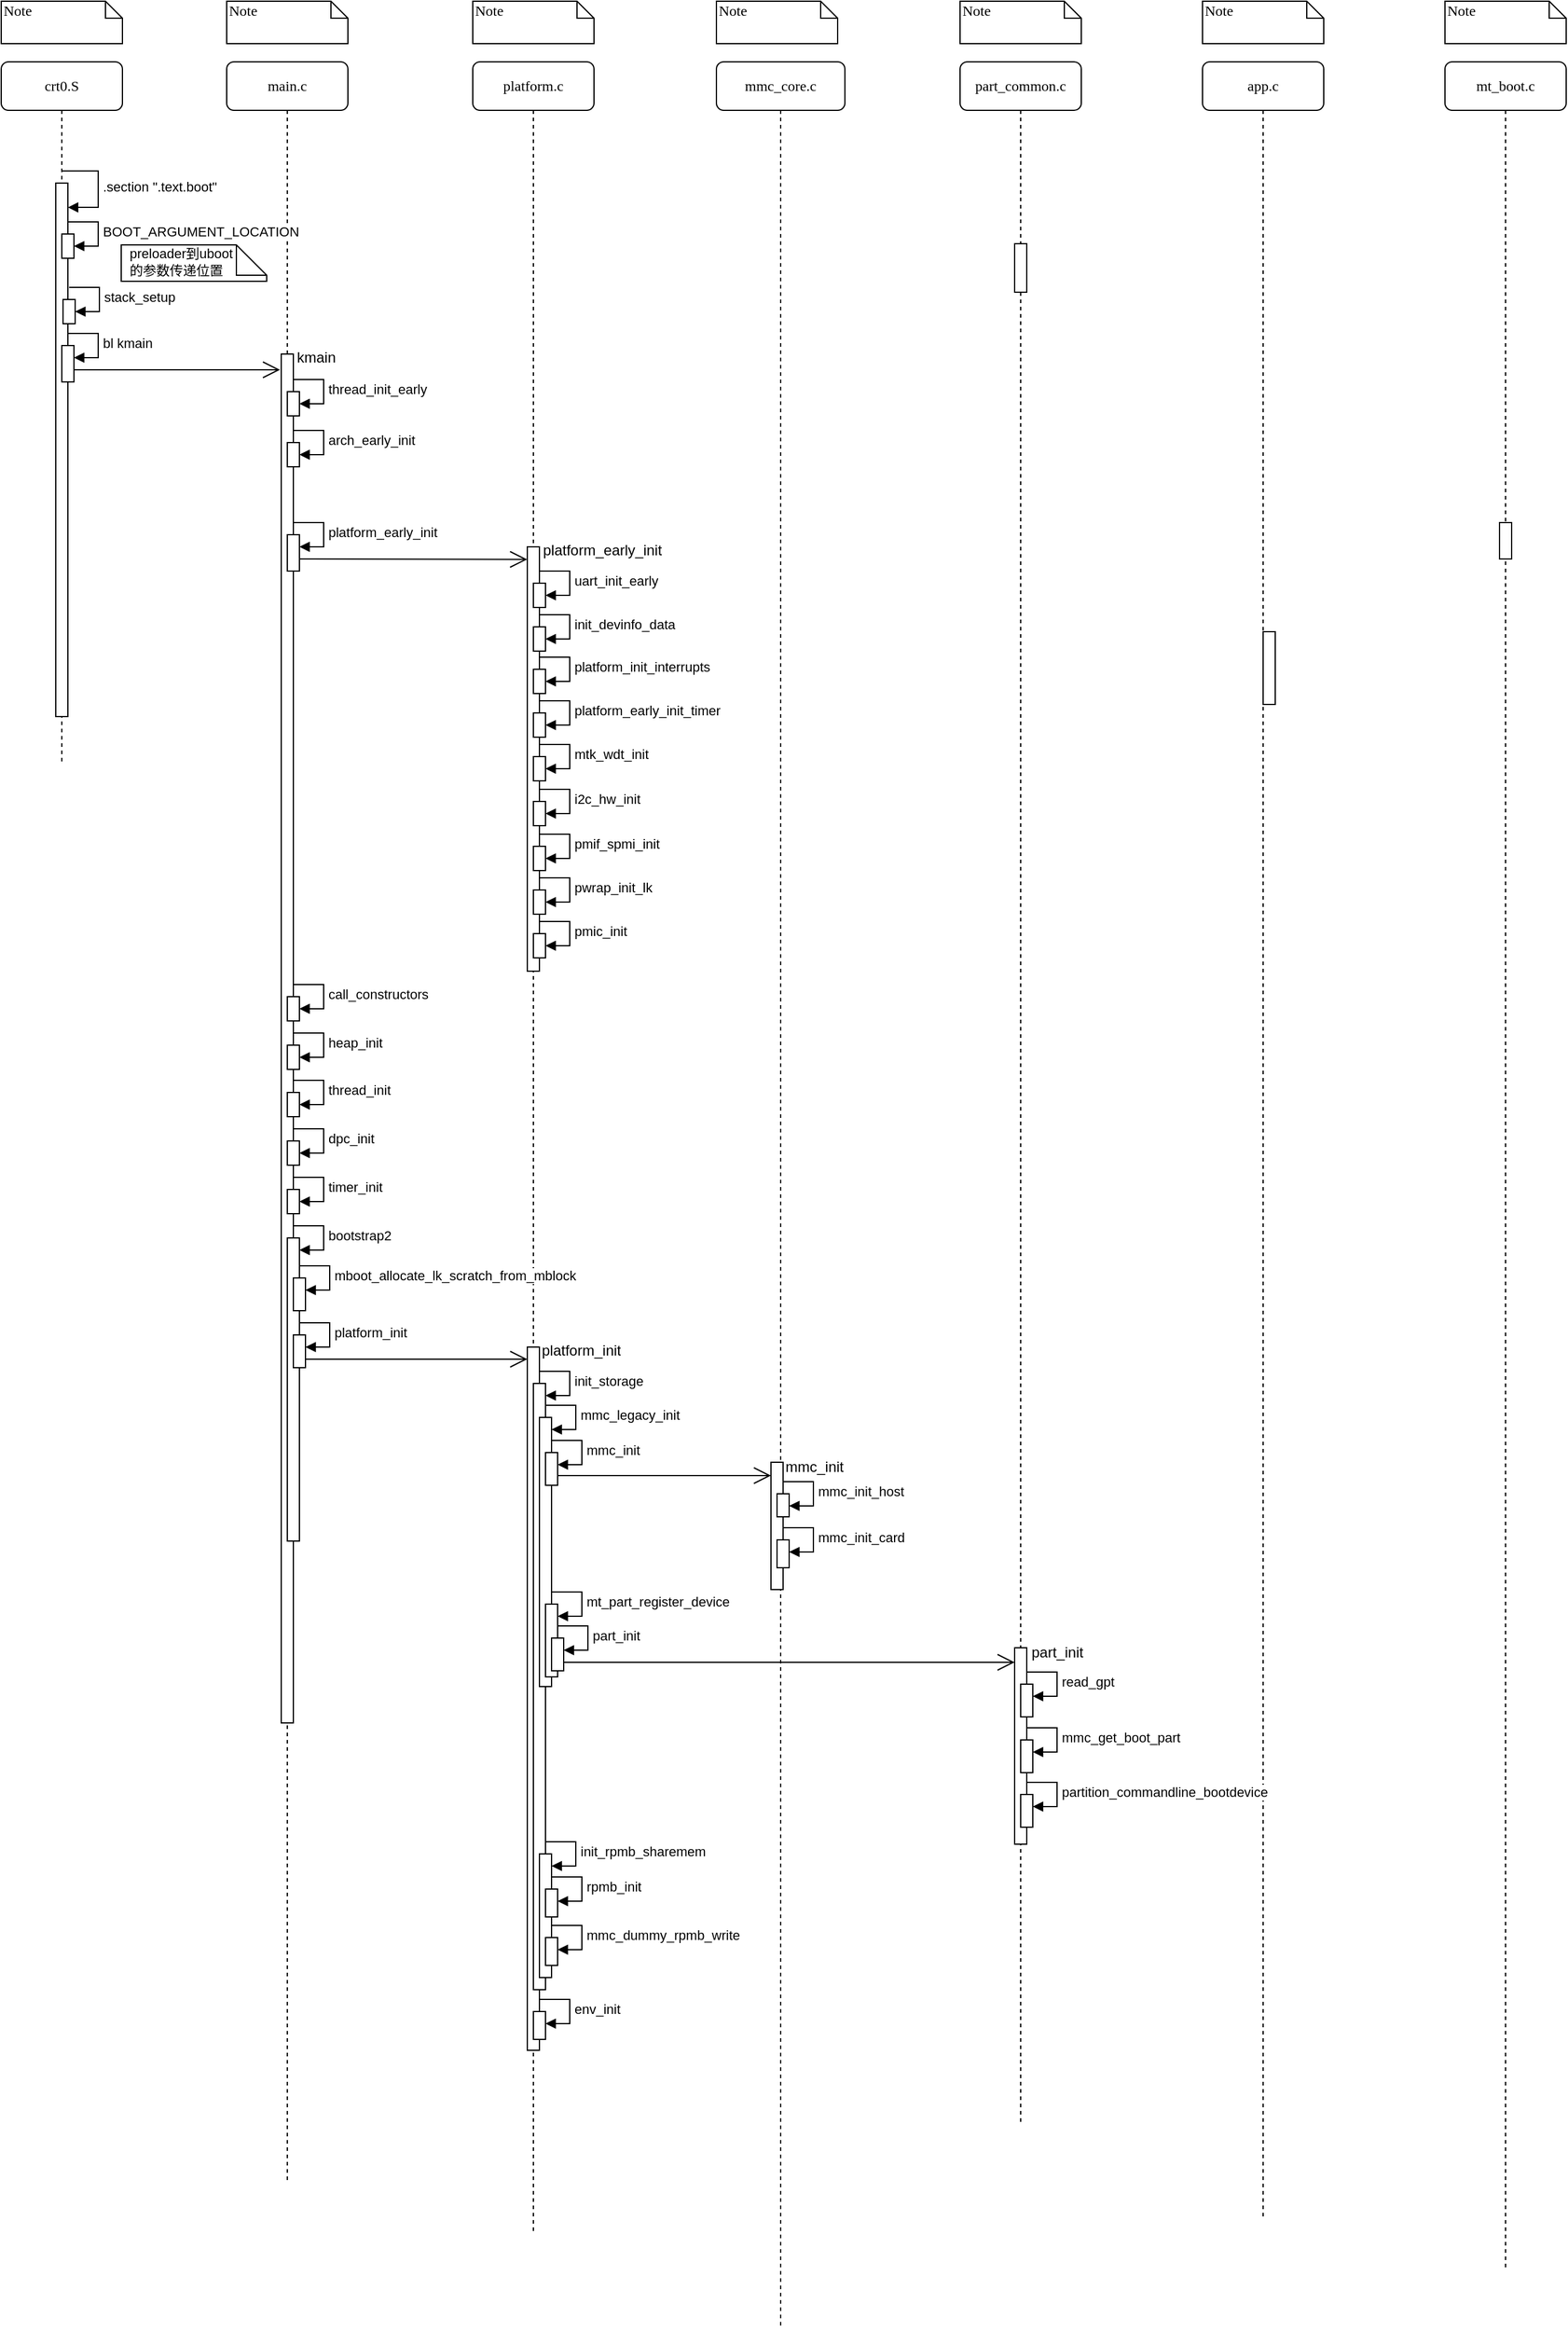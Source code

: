<mxfile version="24.4.10" type="github">
  <diagram name="Page-1" id="13e1069c-82ec-6db2-03f1-153e76fe0fe0">
    <mxGraphModel dx="1852" dy="1887" grid="1" gridSize="10" guides="1" tooltips="1" connect="1" arrows="1" fold="1" page="1" pageScale="1" pageWidth="1100" pageHeight="850" background="none" math="0" shadow="0">
      <root>
        <mxCell id="0" />
        <mxCell id="1" parent="0" />
        <mxCell id="7baba1c4bc27f4b0-2" value="main.c" style="shape=umlLifeline;perimeter=lifelinePerimeter;whiteSpace=wrap;html=1;container=1;collapsible=0;recursiveResize=0;outlineConnect=0;rounded=1;shadow=0;comic=0;labelBackgroundColor=none;strokeWidth=1;fontFamily=Verdana;fontSize=12;align=center;" parent="1" vertex="1">
          <mxGeometry x="286" y="80" width="100" height="1750" as="geometry" />
        </mxCell>
        <mxCell id="7baba1c4bc27f4b0-10" value="" style="html=1;points=[];perimeter=orthogonalPerimeter;rounded=0;shadow=0;comic=0;labelBackgroundColor=none;strokeWidth=1;fontFamily=Verdana;fontSize=12;align=center;" parent="7baba1c4bc27f4b0-2" vertex="1">
          <mxGeometry x="45" y="241" width="10" height="1129" as="geometry" />
        </mxCell>
        <mxCell id="Ur03JxWOk0cuw9x7WnXD-42" value="" style="endArrow=open;endFill=1;endSize=12;html=1;rounded=0;entryX=-0.012;entryY=0.057;entryDx=0;entryDy=0;entryPerimeter=0;" edge="1" parent="7baba1c4bc27f4b0-2">
          <mxGeometry width="160" relative="1" as="geometry">
            <mxPoint x="60" y="410" as="sourcePoint" />
            <mxPoint x="247.88" y="410.4" as="targetPoint" />
          </mxGeometry>
        </mxCell>
        <mxCell id="Ur03JxWOk0cuw9x7WnXD-79" value="" style="endArrow=open;endFill=1;endSize=12;html=1;rounded=0;" edge="1" parent="7baba1c4bc27f4b0-2" target="Ur03JxWOk0cuw9x7WnXD-78">
          <mxGeometry width="160" relative="1" as="geometry">
            <mxPoint x="65" y="1070" as="sourcePoint" />
            <mxPoint x="225" y="1070" as="targetPoint" />
          </mxGeometry>
        </mxCell>
        <mxCell id="7baba1c4bc27f4b0-3" value="platform.c" style="shape=umlLifeline;perimeter=lifelinePerimeter;whiteSpace=wrap;html=1;container=1;collapsible=0;recursiveResize=0;outlineConnect=0;rounded=1;shadow=0;comic=0;labelBackgroundColor=none;strokeWidth=1;fontFamily=Verdana;fontSize=12;align=center;" parent="1" vertex="1">
          <mxGeometry x="489" y="80" width="100" height="1790" as="geometry" />
        </mxCell>
        <mxCell id="7baba1c4bc27f4b0-13" value="" style="html=1;points=[];perimeter=orthogonalPerimeter;rounded=0;shadow=0;comic=0;labelBackgroundColor=none;strokeWidth=1;fontFamily=Verdana;fontSize=12;align=center;" parent="7baba1c4bc27f4b0-3" vertex="1">
          <mxGeometry x="45" y="400" width="10" height="350" as="geometry" />
        </mxCell>
        <mxCell id="Ur03JxWOk0cuw9x7WnXD-107" value="" style="endArrow=open;endFill=1;endSize=12;html=1;rounded=0;" edge="1" parent="7baba1c4bc27f4b0-3" target="Ur03JxWOk0cuw9x7WnXD-89">
          <mxGeometry width="160" relative="1" as="geometry">
            <mxPoint x="75" y="1320" as="sourcePoint" />
            <mxPoint x="235" y="1320" as="targetPoint" />
          </mxGeometry>
        </mxCell>
        <mxCell id="7baba1c4bc27f4b0-4" value="mmc_core.c" style="shape=umlLifeline;perimeter=lifelinePerimeter;whiteSpace=wrap;html=1;container=1;collapsible=0;recursiveResize=0;outlineConnect=0;rounded=1;shadow=0;comic=0;labelBackgroundColor=none;strokeWidth=1;fontFamily=Verdana;fontSize=12;align=center;" parent="1" vertex="1">
          <mxGeometry x="690" y="80" width="106" height="1870" as="geometry" />
        </mxCell>
        <mxCell id="Ur03JxWOk0cuw9x7WnXD-84" value="" style="html=1;points=[[0,0,0,0,5],[0,1,0,0,-5],[1,0,0,0,5],[1,1,0,0,-5]];perimeter=orthogonalPerimeter;outlineConnect=0;targetShapes=umlLifeline;portConstraint=eastwest;newEdgeStyle={&quot;curved&quot;:0,&quot;rounded&quot;:0};" vertex="1" parent="7baba1c4bc27f4b0-4">
          <mxGeometry x="45" y="1155" width="10" height="105" as="geometry" />
        </mxCell>
        <mxCell id="7baba1c4bc27f4b0-5" value="part_common.c" style="shape=umlLifeline;perimeter=lifelinePerimeter;whiteSpace=wrap;html=1;container=1;collapsible=0;recursiveResize=0;outlineConnect=0;rounded=1;shadow=0;comic=0;labelBackgroundColor=none;strokeWidth=1;fontFamily=Verdana;fontSize=12;align=center;" parent="1" vertex="1">
          <mxGeometry x="891" y="80" width="100" height="1700" as="geometry" />
        </mxCell>
        <mxCell id="Ur03JxWOk0cuw9x7WnXD-89" value="" style="html=1;points=[[0,0,0,0,5],[0,1,0,0,-5],[1,0,0,0,5],[1,1,0,0,-5]];perimeter=orthogonalPerimeter;outlineConnect=0;targetShapes=umlLifeline;portConstraint=eastwest;newEdgeStyle={&quot;curved&quot;:0,&quot;rounded&quot;:0};" vertex="1" parent="7baba1c4bc27f4b0-5">
          <mxGeometry x="45" y="1308" width="10" height="162" as="geometry" />
        </mxCell>
        <mxCell id="7baba1c4bc27f4b0-6" value="app.c" style="shape=umlLifeline;perimeter=lifelinePerimeter;whiteSpace=wrap;html=1;container=1;collapsible=0;recursiveResize=0;outlineConnect=0;rounded=1;shadow=0;comic=0;labelBackgroundColor=none;strokeWidth=1;fontFamily=Verdana;fontSize=12;align=center;" parent="1" vertex="1">
          <mxGeometry x="1091" y="80" width="100" height="1780" as="geometry" />
        </mxCell>
        <mxCell id="7baba1c4bc27f4b0-7" value="mt_boot.c" style="shape=umlLifeline;perimeter=lifelinePerimeter;whiteSpace=wrap;html=1;container=1;collapsible=0;recursiveResize=0;outlineConnect=0;rounded=1;shadow=0;comic=0;labelBackgroundColor=none;strokeWidth=1;fontFamily=Verdana;fontSize=12;align=center;" parent="1" vertex="1">
          <mxGeometry x="1291" y="80" width="100" height="1820" as="geometry" />
        </mxCell>
        <mxCell id="7baba1c4bc27f4b0-8" value="crt0.S" style="shape=umlLifeline;perimeter=lifelinePerimeter;whiteSpace=wrap;html=1;container=1;collapsible=0;recursiveResize=0;outlineConnect=0;rounded=1;shadow=0;comic=0;labelBackgroundColor=none;strokeWidth=1;fontFamily=Verdana;fontSize=12;align=center;" parent="1" vertex="1">
          <mxGeometry x="100" y="80" width="100" height="580" as="geometry" />
        </mxCell>
        <mxCell id="7baba1c4bc27f4b0-9" value="" style="html=1;points=[];perimeter=orthogonalPerimeter;rounded=0;shadow=0;comic=0;labelBackgroundColor=none;strokeWidth=1;fontFamily=Verdana;fontSize=12;align=center;" parent="7baba1c4bc27f4b0-8" vertex="1">
          <mxGeometry x="45" y="100" width="10" height="440" as="geometry" />
        </mxCell>
        <mxCell id="Ur03JxWOk0cuw9x7WnXD-1" value="" style="html=1;points=[[0,0,0,0,5],[0,1,0,0,-5],[1,0,0,0,5],[1,1,0,0,-5]];perimeter=orthogonalPerimeter;outlineConnect=0;targetShapes=umlLifeline;portConstraint=eastwest;newEdgeStyle={&quot;curved&quot;:0,&quot;rounded&quot;:0};" vertex="1" parent="7baba1c4bc27f4b0-8">
          <mxGeometry x="50" y="142" width="10" height="20" as="geometry" />
        </mxCell>
        <mxCell id="Ur03JxWOk0cuw9x7WnXD-2" value="BOOT_ARGUMENT_LOCATION" style="html=1;align=left;spacingLeft=2;endArrow=block;rounded=0;edgeStyle=orthogonalEdgeStyle;curved=0;rounded=0;" edge="1" target="Ur03JxWOk0cuw9x7WnXD-1" parent="7baba1c4bc27f4b0-8">
          <mxGeometry relative="1" as="geometry">
            <mxPoint x="55" y="132" as="sourcePoint" />
            <Array as="points">
              <mxPoint x="80" y="132" />
              <mxPoint x="80" y="152" />
            </Array>
          </mxGeometry>
        </mxCell>
        <mxCell id="Ur03JxWOk0cuw9x7WnXD-4" value=".section &quot;.text.boot&quot;" style="html=1;align=left;spacingLeft=2;endArrow=block;rounded=0;edgeStyle=orthogonalEdgeStyle;curved=0;rounded=0;" edge="1" parent="7baba1c4bc27f4b0-8">
          <mxGeometry relative="1" as="geometry">
            <mxPoint x="50" y="90" as="sourcePoint" />
            <Array as="points">
              <mxPoint x="80" y="90" />
              <mxPoint x="80" y="120" />
            </Array>
            <mxPoint x="55" y="120.029" as="targetPoint" />
          </mxGeometry>
        </mxCell>
        <mxCell id="Ur03JxWOk0cuw9x7WnXD-10" value="" style="endArrow=open;endFill=1;endSize=12;html=1;rounded=0;" edge="1" parent="7baba1c4bc27f4b0-8">
          <mxGeometry width="160" relative="1" as="geometry">
            <mxPoint x="60" y="254" as="sourcePoint" />
            <mxPoint x="230" y="254" as="targetPoint" />
          </mxGeometry>
        </mxCell>
        <mxCell id="7baba1c4bc27f4b0-19" value="" style="html=1;points=[];perimeter=orthogonalPerimeter;rounded=0;shadow=0;comic=0;labelBackgroundColor=none;strokeWidth=1;fontFamily=Verdana;fontSize=12;align=center;" parent="1" vertex="1">
          <mxGeometry x="936" y="230" width="10" height="40" as="geometry" />
        </mxCell>
        <mxCell id="7baba1c4bc27f4b0-25" value="" style="html=1;points=[];perimeter=orthogonalPerimeter;rounded=0;shadow=0;comic=0;labelBackgroundColor=none;strokeColor=#000000;strokeWidth=1;fillColor=#FFFFFF;fontFamily=Verdana;fontSize=12;fontColor=#000000;align=center;" parent="1" vertex="1">
          <mxGeometry x="1336" y="460" width="10" height="30" as="geometry" />
        </mxCell>
        <mxCell id="7baba1c4bc27f4b0-28" value="" style="html=1;points=[];perimeter=orthogonalPerimeter;rounded=0;shadow=0;comic=0;labelBackgroundColor=none;strokeWidth=1;fontFamily=Verdana;fontSize=12;align=center;" parent="1" vertex="1">
          <mxGeometry x="1141" y="550" width="10" height="60" as="geometry" />
        </mxCell>
        <mxCell id="7baba1c4bc27f4b0-40" value="Note" style="shape=note;whiteSpace=wrap;html=1;size=14;verticalAlign=top;align=left;spacingTop=-6;rounded=0;shadow=0;comic=0;labelBackgroundColor=none;strokeWidth=1;fontFamily=Verdana;fontSize=12" parent="1" vertex="1">
          <mxGeometry x="100" y="30" width="100" height="35" as="geometry" />
        </mxCell>
        <mxCell id="7baba1c4bc27f4b0-41" value="Note" style="shape=note;whiteSpace=wrap;html=1;size=14;verticalAlign=top;align=left;spacingTop=-6;rounded=0;shadow=0;comic=0;labelBackgroundColor=none;strokeWidth=1;fontFamily=Verdana;fontSize=12" parent="1" vertex="1">
          <mxGeometry x="286" y="30" width="100" height="35" as="geometry" />
        </mxCell>
        <mxCell id="7baba1c4bc27f4b0-42" value="Note" style="shape=note;whiteSpace=wrap;html=1;size=14;verticalAlign=top;align=left;spacingTop=-6;rounded=0;shadow=0;comic=0;labelBackgroundColor=none;strokeWidth=1;fontFamily=Verdana;fontSize=12" parent="1" vertex="1">
          <mxGeometry x="489" y="30" width="100" height="35" as="geometry" />
        </mxCell>
        <mxCell id="7baba1c4bc27f4b0-43" value="Note" style="shape=note;whiteSpace=wrap;html=1;size=14;verticalAlign=top;align=left;spacingTop=-6;rounded=0;shadow=0;comic=0;labelBackgroundColor=none;strokeWidth=1;fontFamily=Verdana;fontSize=12" parent="1" vertex="1">
          <mxGeometry x="690" y="30" width="100" height="35" as="geometry" />
        </mxCell>
        <mxCell id="7baba1c4bc27f4b0-44" value="Note" style="shape=note;whiteSpace=wrap;html=1;size=14;verticalAlign=top;align=left;spacingTop=-6;rounded=0;shadow=0;comic=0;labelBackgroundColor=none;strokeWidth=1;fontFamily=Verdana;fontSize=12" parent="1" vertex="1">
          <mxGeometry x="891" y="30" width="100" height="35" as="geometry" />
        </mxCell>
        <mxCell id="7baba1c4bc27f4b0-45" value="Note" style="shape=note;whiteSpace=wrap;html=1;size=14;verticalAlign=top;align=left;spacingTop=-6;rounded=0;shadow=0;comic=0;labelBackgroundColor=none;strokeWidth=1;fontFamily=Verdana;fontSize=12" parent="1" vertex="1">
          <mxGeometry x="1091" y="30" width="100" height="35" as="geometry" />
        </mxCell>
        <mxCell id="7baba1c4bc27f4b0-46" value="Note" style="shape=note;whiteSpace=wrap;html=1;size=14;verticalAlign=top;align=left;spacingTop=-6;rounded=0;shadow=0;comic=0;labelBackgroundColor=none;strokeWidth=1;fontFamily=Verdana;fontSize=12" parent="1" vertex="1">
          <mxGeometry x="1291" y="30" width="100" height="35" as="geometry" />
        </mxCell>
        <mxCell id="Ur03JxWOk0cuw9x7WnXD-5" value="" style="html=1;points=[[0,0,0,0,5],[0,1,0,0,-5],[1,0,0,0,5],[1,1,0,0,-5]];perimeter=orthogonalPerimeter;outlineConnect=0;targetShapes=umlLifeline;portConstraint=eastwest;newEdgeStyle={&quot;curved&quot;:0,&quot;rounded&quot;:0};" vertex="1" parent="1">
          <mxGeometry x="151" y="276" width="10" height="20" as="geometry" />
        </mxCell>
        <mxCell id="Ur03JxWOk0cuw9x7WnXD-6" value="stack_setup" style="html=1;align=left;spacingLeft=2;endArrow=block;rounded=0;edgeStyle=orthogonalEdgeStyle;curved=0;rounded=0;" edge="1" parent="1" target="Ur03JxWOk0cuw9x7WnXD-5">
          <mxGeometry relative="1" as="geometry">
            <mxPoint x="156" y="266" as="sourcePoint" />
            <Array as="points">
              <mxPoint x="181" y="266" />
              <mxPoint x="181" y="286" />
            </Array>
          </mxGeometry>
        </mxCell>
        <mxCell id="Ur03JxWOk0cuw9x7WnXD-7" value="" style="html=1;points=[[0,0,0,0,5],[0,1,0,0,-5],[1,0,0,0,5],[1,1,0,0,-5]];perimeter=orthogonalPerimeter;outlineConnect=0;targetShapes=umlLifeline;portConstraint=eastwest;newEdgeStyle={&quot;curved&quot;:0,&quot;rounded&quot;:0};" vertex="1" parent="1">
          <mxGeometry x="150" y="314" width="10" height="30" as="geometry" />
        </mxCell>
        <mxCell id="Ur03JxWOk0cuw9x7WnXD-8" value="bl kmain" style="html=1;align=left;spacingLeft=2;endArrow=block;rounded=0;edgeStyle=orthogonalEdgeStyle;curved=0;rounded=0;" edge="1" parent="1" target="Ur03JxWOk0cuw9x7WnXD-7">
          <mxGeometry relative="1" as="geometry">
            <mxPoint x="155" y="304" as="sourcePoint" />
            <Array as="points">
              <mxPoint x="180" y="304" />
              <mxPoint x="180" y="324" />
            </Array>
          </mxGeometry>
        </mxCell>
        <mxCell id="Ur03JxWOk0cuw9x7WnXD-11" value="kmain" style="text;strokeColor=none;fillColor=none;align=left;verticalAlign=top;spacingLeft=4;spacingRight=4;overflow=hidden;rotatable=0;points=[[0,0.5],[1,0.5]];portConstraint=eastwest;whiteSpace=wrap;html=1;" vertex="1" parent="1">
          <mxGeometry x="338" y="310" width="100" height="26" as="geometry" />
        </mxCell>
        <mxCell id="Ur03JxWOk0cuw9x7WnXD-30" value="" style="shape=note2;boundedLbl=1;whiteSpace=wrap;html=1;size=25;verticalAlign=top;align=left;spacingLeft=5;" vertex="1" parent="1">
          <mxGeometry x="199" y="231" width="120" height="30" as="geometry" />
        </mxCell>
        <mxCell id="Ur03JxWOk0cuw9x7WnXD-35" value="&lt;font style=&quot;font-size: 11px;&quot;&gt;preloader到uboot&lt;/font&gt;&lt;div&gt;&lt;font style=&quot;font-size: 11px;&quot;&gt;的参数传递位置&lt;/font&gt;&lt;/div&gt;" style="text;strokeColor=none;fillColor=none;align=left;verticalAlign=top;spacingLeft=4;spacingRight=4;overflow=hidden;rotatable=0;points=[[0,0.5],[1,0.5]];portConstraint=eastwest;whiteSpace=wrap;html=1;" vertex="1" parent="1">
          <mxGeometry x="200" y="224" width="110" height="30" as="geometry" />
        </mxCell>
        <mxCell id="Ur03JxWOk0cuw9x7WnXD-36" value="" style="html=1;points=[[0,0,0,0,5],[0,1,0,0,-5],[1,0,0,0,5],[1,1,0,0,-5]];perimeter=orthogonalPerimeter;outlineConnect=0;targetShapes=umlLifeline;portConstraint=eastwest;newEdgeStyle={&quot;curved&quot;:0,&quot;rounded&quot;:0};" vertex="1" parent="1">
          <mxGeometry x="336" y="352" width="10" height="20" as="geometry" />
        </mxCell>
        <mxCell id="Ur03JxWOk0cuw9x7WnXD-37" value="thread_init_early" style="html=1;align=left;spacingLeft=2;endArrow=block;rounded=0;edgeStyle=orthogonalEdgeStyle;curved=0;rounded=0;" edge="1" parent="1" target="Ur03JxWOk0cuw9x7WnXD-36">
          <mxGeometry relative="1" as="geometry">
            <mxPoint x="341" y="342" as="sourcePoint" />
            <Array as="points">
              <mxPoint x="366" y="342" />
              <mxPoint x="366" y="362" />
            </Array>
          </mxGeometry>
        </mxCell>
        <mxCell id="Ur03JxWOk0cuw9x7WnXD-38" value="" style="html=1;points=[[0,0,0,0,5],[0,1,0,0,-5],[1,0,0,0,5],[1,1,0,0,-5]];perimeter=orthogonalPerimeter;outlineConnect=0;targetShapes=umlLifeline;portConstraint=eastwest;newEdgeStyle={&quot;curved&quot;:0,&quot;rounded&quot;:0};" vertex="1" parent="1">
          <mxGeometry x="336" y="394" width="10" height="20" as="geometry" />
        </mxCell>
        <mxCell id="Ur03JxWOk0cuw9x7WnXD-39" value="arch_early_init" style="html=1;align=left;spacingLeft=2;endArrow=block;rounded=0;edgeStyle=orthogonalEdgeStyle;curved=0;rounded=0;" edge="1" parent="1" target="Ur03JxWOk0cuw9x7WnXD-38">
          <mxGeometry relative="1" as="geometry">
            <mxPoint x="341" y="384" as="sourcePoint" />
            <Array as="points">
              <mxPoint x="366" y="384" />
              <mxPoint x="366" y="404" />
            </Array>
          </mxGeometry>
        </mxCell>
        <mxCell id="Ur03JxWOk0cuw9x7WnXD-40" value="" style="html=1;points=[[0,0,0,0,5],[0,1,0,0,-5],[1,0,0,0,5],[1,1,0,0,-5]];perimeter=orthogonalPerimeter;outlineConnect=0;targetShapes=umlLifeline;portConstraint=eastwest;newEdgeStyle={&quot;curved&quot;:0,&quot;rounded&quot;:0};" vertex="1" parent="1">
          <mxGeometry x="336" y="470" width="10" height="30" as="geometry" />
        </mxCell>
        <mxCell id="Ur03JxWOk0cuw9x7WnXD-41" value="platform_early_init" style="html=1;align=left;spacingLeft=2;endArrow=block;rounded=0;edgeStyle=orthogonalEdgeStyle;curved=0;rounded=0;" edge="1" parent="1" target="Ur03JxWOk0cuw9x7WnXD-40">
          <mxGeometry relative="1" as="geometry">
            <mxPoint x="341" y="460" as="sourcePoint" />
            <Array as="points">
              <mxPoint x="366" y="460" />
              <mxPoint x="366" y="480" />
            </Array>
          </mxGeometry>
        </mxCell>
        <mxCell id="Ur03JxWOk0cuw9x7WnXD-43" value="platform_early_init" style="text;strokeColor=none;fillColor=none;align=left;verticalAlign=top;spacingLeft=4;spacingRight=4;overflow=hidden;rotatable=0;points=[[0,0.5],[1,0.5]];portConstraint=eastwest;whiteSpace=wrap;html=1;" vertex="1" parent="1">
          <mxGeometry x="541" y="469" width="109" height="26" as="geometry" />
        </mxCell>
        <mxCell id="Ur03JxWOk0cuw9x7WnXD-44" value="" style="html=1;points=[[0,0,0,0,5],[0,1,0,0,-5],[1,0,0,0,5],[1,1,0,0,-5]];perimeter=orthogonalPerimeter;outlineConnect=0;targetShapes=umlLifeline;portConstraint=eastwest;newEdgeStyle={&quot;curved&quot;:0,&quot;rounded&quot;:0};" vertex="1" parent="1">
          <mxGeometry x="539" y="510" width="10" height="20" as="geometry" />
        </mxCell>
        <mxCell id="Ur03JxWOk0cuw9x7WnXD-45" value="uart_init_early" style="html=1;align=left;spacingLeft=2;endArrow=block;rounded=0;edgeStyle=orthogonalEdgeStyle;curved=0;rounded=0;" edge="1" parent="1" target="Ur03JxWOk0cuw9x7WnXD-44">
          <mxGeometry relative="1" as="geometry">
            <mxPoint x="544" y="500" as="sourcePoint" />
            <Array as="points">
              <mxPoint x="569" y="500" />
              <mxPoint x="569" y="520" />
            </Array>
          </mxGeometry>
        </mxCell>
        <mxCell id="Ur03JxWOk0cuw9x7WnXD-46" value="" style="html=1;points=[[0,0,0,0,5],[0,1,0,0,-5],[1,0,0,0,5],[1,1,0,0,-5]];perimeter=orthogonalPerimeter;outlineConnect=0;targetShapes=umlLifeline;portConstraint=eastwest;newEdgeStyle={&quot;curved&quot;:0,&quot;rounded&quot;:0};" vertex="1" parent="1">
          <mxGeometry x="539" y="546" width="10" height="20" as="geometry" />
        </mxCell>
        <mxCell id="Ur03JxWOk0cuw9x7WnXD-47" value="init_devinfo_data" style="html=1;align=left;spacingLeft=2;endArrow=block;rounded=0;edgeStyle=orthogonalEdgeStyle;curved=0;rounded=0;" edge="1" parent="1" target="Ur03JxWOk0cuw9x7WnXD-46">
          <mxGeometry relative="1" as="geometry">
            <mxPoint x="544" y="536" as="sourcePoint" />
            <Array as="points">
              <mxPoint x="569" y="536" />
              <mxPoint x="569" y="556" />
            </Array>
          </mxGeometry>
        </mxCell>
        <mxCell id="Ur03JxWOk0cuw9x7WnXD-48" value="" style="html=1;points=[[0,0,0,0,5],[0,1,0,0,-5],[1,0,0,0,5],[1,1,0,0,-5]];perimeter=orthogonalPerimeter;outlineConnect=0;targetShapes=umlLifeline;portConstraint=eastwest;newEdgeStyle={&quot;curved&quot;:0,&quot;rounded&quot;:0};" vertex="1" parent="1">
          <mxGeometry x="539" y="581" width="10" height="20" as="geometry" />
        </mxCell>
        <mxCell id="Ur03JxWOk0cuw9x7WnXD-49" value="platform_init_interrupts" style="html=1;align=left;spacingLeft=2;endArrow=block;rounded=0;edgeStyle=orthogonalEdgeStyle;curved=0;rounded=0;" edge="1" parent="1" target="Ur03JxWOk0cuw9x7WnXD-48">
          <mxGeometry relative="1" as="geometry">
            <mxPoint x="544" y="571" as="sourcePoint" />
            <Array as="points">
              <mxPoint x="569" y="571" />
              <mxPoint x="569" y="591" />
            </Array>
          </mxGeometry>
        </mxCell>
        <mxCell id="Ur03JxWOk0cuw9x7WnXD-50" value="" style="html=1;points=[[0,0,0,0,5],[0,1,0,0,-5],[1,0,0,0,5],[1,1,0,0,-5]];perimeter=orthogonalPerimeter;outlineConnect=0;targetShapes=umlLifeline;portConstraint=eastwest;newEdgeStyle={&quot;curved&quot;:0,&quot;rounded&quot;:0};" vertex="1" parent="1">
          <mxGeometry x="539" y="617" width="10" height="20" as="geometry" />
        </mxCell>
        <mxCell id="Ur03JxWOk0cuw9x7WnXD-51" value="platform_early_init_timer" style="html=1;align=left;spacingLeft=2;endArrow=block;rounded=0;edgeStyle=orthogonalEdgeStyle;curved=0;rounded=0;" edge="1" parent="1" target="Ur03JxWOk0cuw9x7WnXD-50">
          <mxGeometry relative="1" as="geometry">
            <mxPoint x="544" y="607" as="sourcePoint" />
            <Array as="points">
              <mxPoint x="569" y="607" />
              <mxPoint x="569" y="627" />
            </Array>
          </mxGeometry>
        </mxCell>
        <mxCell id="Ur03JxWOk0cuw9x7WnXD-52" value="" style="html=1;points=[[0,0,0,0,5],[0,1,0,0,-5],[1,0,0,0,5],[1,1,0,0,-5]];perimeter=orthogonalPerimeter;outlineConnect=0;targetShapes=umlLifeline;portConstraint=eastwest;newEdgeStyle={&quot;curved&quot;:0,&quot;rounded&quot;:0};" vertex="1" parent="1">
          <mxGeometry x="539" y="653" width="10" height="20" as="geometry" />
        </mxCell>
        <mxCell id="Ur03JxWOk0cuw9x7WnXD-53" value="mtk_wdt_init" style="html=1;align=left;spacingLeft=2;endArrow=block;rounded=0;edgeStyle=orthogonalEdgeStyle;curved=0;rounded=0;" edge="1" parent="1" target="Ur03JxWOk0cuw9x7WnXD-52">
          <mxGeometry relative="1" as="geometry">
            <mxPoint x="544" y="643" as="sourcePoint" />
            <Array as="points">
              <mxPoint x="569" y="643" />
              <mxPoint x="569" y="663" />
            </Array>
          </mxGeometry>
        </mxCell>
        <mxCell id="Ur03JxWOk0cuw9x7WnXD-54" value="" style="html=1;points=[[0,0,0,0,5],[0,1,0,0,-5],[1,0,0,0,5],[1,1,0,0,-5]];perimeter=orthogonalPerimeter;outlineConnect=0;targetShapes=umlLifeline;portConstraint=eastwest;newEdgeStyle={&quot;curved&quot;:0,&quot;rounded&quot;:0};" vertex="1" parent="1">
          <mxGeometry x="539" y="690" width="10" height="20" as="geometry" />
        </mxCell>
        <mxCell id="Ur03JxWOk0cuw9x7WnXD-55" value="i2c_hw_init" style="html=1;align=left;spacingLeft=2;endArrow=block;rounded=0;edgeStyle=orthogonalEdgeStyle;curved=0;rounded=0;" edge="1" parent="1" target="Ur03JxWOk0cuw9x7WnXD-54">
          <mxGeometry relative="1" as="geometry">
            <mxPoint x="544" y="680" as="sourcePoint" />
            <Array as="points">
              <mxPoint x="569" y="680" />
              <mxPoint x="569" y="700" />
            </Array>
          </mxGeometry>
        </mxCell>
        <mxCell id="Ur03JxWOk0cuw9x7WnXD-56" value="" style="html=1;points=[[0,0,0,0,5],[0,1,0,0,-5],[1,0,0,0,5],[1,1,0,0,-5]];perimeter=orthogonalPerimeter;outlineConnect=0;targetShapes=umlLifeline;portConstraint=eastwest;newEdgeStyle={&quot;curved&quot;:0,&quot;rounded&quot;:0};" vertex="1" parent="1">
          <mxGeometry x="539" y="727" width="10" height="20" as="geometry" />
        </mxCell>
        <mxCell id="Ur03JxWOk0cuw9x7WnXD-57" value="pmif_spmi_init" style="html=1;align=left;spacingLeft=2;endArrow=block;rounded=0;edgeStyle=orthogonalEdgeStyle;curved=0;rounded=0;" edge="1" parent="1" target="Ur03JxWOk0cuw9x7WnXD-56">
          <mxGeometry relative="1" as="geometry">
            <mxPoint x="544" y="717" as="sourcePoint" />
            <Array as="points">
              <mxPoint x="569" y="717" />
              <mxPoint x="569" y="737" />
            </Array>
          </mxGeometry>
        </mxCell>
        <mxCell id="Ur03JxWOk0cuw9x7WnXD-58" value="" style="html=1;points=[[0,0,0,0,5],[0,1,0,0,-5],[1,0,0,0,5],[1,1,0,0,-5]];perimeter=orthogonalPerimeter;outlineConnect=0;targetShapes=umlLifeline;portConstraint=eastwest;newEdgeStyle={&quot;curved&quot;:0,&quot;rounded&quot;:0};" vertex="1" parent="1">
          <mxGeometry x="539" y="763" width="10" height="20" as="geometry" />
        </mxCell>
        <mxCell id="Ur03JxWOk0cuw9x7WnXD-59" value="pwrap_init_lk" style="html=1;align=left;spacingLeft=2;endArrow=block;rounded=0;edgeStyle=orthogonalEdgeStyle;curved=0;rounded=0;" edge="1" parent="1" target="Ur03JxWOk0cuw9x7WnXD-58">
          <mxGeometry x="0.002" relative="1" as="geometry">
            <mxPoint x="544" y="753" as="sourcePoint" />
            <Array as="points">
              <mxPoint x="569" y="753" />
              <mxPoint x="569" y="773" />
            </Array>
            <mxPoint as="offset" />
          </mxGeometry>
        </mxCell>
        <mxCell id="Ur03JxWOk0cuw9x7WnXD-60" value="" style="html=1;points=[[0,0,0,0,5],[0,1,0,0,-5],[1,0,0,0,5],[1,1,0,0,-5]];perimeter=orthogonalPerimeter;outlineConnect=0;targetShapes=umlLifeline;portConstraint=eastwest;newEdgeStyle={&quot;curved&quot;:0,&quot;rounded&quot;:0};" vertex="1" parent="1">
          <mxGeometry x="539" y="799" width="10" height="20" as="geometry" />
        </mxCell>
        <mxCell id="Ur03JxWOk0cuw9x7WnXD-61" value="pmic_init" style="html=1;align=left;spacingLeft=2;endArrow=block;rounded=0;edgeStyle=orthogonalEdgeStyle;curved=0;rounded=0;" edge="1" parent="1" target="Ur03JxWOk0cuw9x7WnXD-60">
          <mxGeometry x="0.002" relative="1" as="geometry">
            <mxPoint x="544" y="789" as="sourcePoint" />
            <Array as="points">
              <mxPoint x="569" y="789" />
              <mxPoint x="569" y="809" />
            </Array>
            <mxPoint as="offset" />
          </mxGeometry>
        </mxCell>
        <mxCell id="Ur03JxWOk0cuw9x7WnXD-62" value="" style="html=1;points=[[0,0,0,0,5],[0,1,0,0,-5],[1,0,0,0,5],[1,1,0,0,-5]];perimeter=orthogonalPerimeter;outlineConnect=0;targetShapes=umlLifeline;portConstraint=eastwest;newEdgeStyle={&quot;curved&quot;:0,&quot;rounded&quot;:0};" vertex="1" parent="1">
          <mxGeometry x="336" y="851" width="10" height="20" as="geometry" />
        </mxCell>
        <mxCell id="Ur03JxWOk0cuw9x7WnXD-63" value="call_constructors" style="html=1;align=left;spacingLeft=2;endArrow=block;rounded=0;edgeStyle=orthogonalEdgeStyle;curved=0;rounded=0;" edge="1" parent="1" target="Ur03JxWOk0cuw9x7WnXD-62">
          <mxGeometry x="0.002" relative="1" as="geometry">
            <mxPoint x="341" y="841" as="sourcePoint" />
            <Array as="points">
              <mxPoint x="366" y="841" />
              <mxPoint x="366" y="861" />
            </Array>
            <mxPoint as="offset" />
          </mxGeometry>
        </mxCell>
        <mxCell id="Ur03JxWOk0cuw9x7WnXD-64" value="" style="html=1;points=[[0,0,0,0,5],[0,1,0,0,-5],[1,0,0,0,5],[1,1,0,0,-5]];perimeter=orthogonalPerimeter;outlineConnect=0;targetShapes=umlLifeline;portConstraint=eastwest;newEdgeStyle={&quot;curved&quot;:0,&quot;rounded&quot;:0};" vertex="1" parent="1">
          <mxGeometry x="336" y="891" width="10" height="20" as="geometry" />
        </mxCell>
        <mxCell id="Ur03JxWOk0cuw9x7WnXD-65" value="heap_init" style="html=1;align=left;spacingLeft=2;endArrow=block;rounded=0;edgeStyle=orthogonalEdgeStyle;curved=0;rounded=0;" edge="1" parent="1" target="Ur03JxWOk0cuw9x7WnXD-64">
          <mxGeometry x="0.002" relative="1" as="geometry">
            <mxPoint x="341" y="881" as="sourcePoint" />
            <Array as="points">
              <mxPoint x="366" y="881" />
              <mxPoint x="366" y="901" />
            </Array>
            <mxPoint as="offset" />
          </mxGeometry>
        </mxCell>
        <mxCell id="Ur03JxWOk0cuw9x7WnXD-66" value="" style="html=1;points=[[0,0,0,0,5],[0,1,0,0,-5],[1,0,0,0,5],[1,1,0,0,-5]];perimeter=orthogonalPerimeter;outlineConnect=0;targetShapes=umlLifeline;portConstraint=eastwest;newEdgeStyle={&quot;curved&quot;:0,&quot;rounded&quot;:0};" vertex="1" parent="1">
          <mxGeometry x="336" y="930" width="10" height="20" as="geometry" />
        </mxCell>
        <mxCell id="Ur03JxWOk0cuw9x7WnXD-67" value="thread_init" style="html=1;align=left;spacingLeft=2;endArrow=block;rounded=0;edgeStyle=orthogonalEdgeStyle;curved=0;rounded=0;" edge="1" parent="1" target="Ur03JxWOk0cuw9x7WnXD-66">
          <mxGeometry x="0.002" relative="1" as="geometry">
            <mxPoint x="341" y="920" as="sourcePoint" />
            <Array as="points">
              <mxPoint x="366" y="920" />
              <mxPoint x="366" y="940" />
            </Array>
            <mxPoint as="offset" />
          </mxGeometry>
        </mxCell>
        <mxCell id="Ur03JxWOk0cuw9x7WnXD-68" value="" style="html=1;points=[[0,0,0,0,5],[0,1,0,0,-5],[1,0,0,0,5],[1,1,0,0,-5]];perimeter=orthogonalPerimeter;outlineConnect=0;targetShapes=umlLifeline;portConstraint=eastwest;newEdgeStyle={&quot;curved&quot;:0,&quot;rounded&quot;:0};" vertex="1" parent="1">
          <mxGeometry x="336" y="970" width="10" height="20" as="geometry" />
        </mxCell>
        <mxCell id="Ur03JxWOk0cuw9x7WnXD-69" value="dpc_init" style="html=1;align=left;spacingLeft=2;endArrow=block;rounded=0;edgeStyle=orthogonalEdgeStyle;curved=0;rounded=0;" edge="1" parent="1" target="Ur03JxWOk0cuw9x7WnXD-68">
          <mxGeometry x="0.002" relative="1" as="geometry">
            <mxPoint x="341" y="960" as="sourcePoint" />
            <Array as="points">
              <mxPoint x="366" y="960" />
              <mxPoint x="366" y="980" />
            </Array>
            <mxPoint as="offset" />
          </mxGeometry>
        </mxCell>
        <mxCell id="Ur03JxWOk0cuw9x7WnXD-70" value="" style="html=1;points=[[0,0,0,0,5],[0,1,0,0,-5],[1,0,0,0,5],[1,1,0,0,-5]];perimeter=orthogonalPerimeter;outlineConnect=0;targetShapes=umlLifeline;portConstraint=eastwest;newEdgeStyle={&quot;curved&quot;:0,&quot;rounded&quot;:0};" vertex="1" parent="1">
          <mxGeometry x="336" y="1010" width="10" height="20" as="geometry" />
        </mxCell>
        <mxCell id="Ur03JxWOk0cuw9x7WnXD-71" value="timer_init&lt;span style=&quot;color: rgba(0, 0, 0, 0); font-family: monospace; font-size: 0px; background-color: rgb(251, 251, 251);&quot;&gt;%3CmxGraphModel%3E%3Croot%3E%3CmxCell%20id%3D%220%22%2F%3E%3CmxCell%20id%3D%221%22%20parent%3D%220%22%2F%3E%3CmxCell%20id%3D%222%22%20value%3D%22%22%20style%3D%22html%3D1%3Bpoints%3D%5B%5B0%2C0%2C0%2C0%2C5%5D%2C%5B0%2C1%2C0%2C0%2C-5%5D%2C%5B1%2C0%2C0%2C0%2C5%5D%2C%5B1%2C1%2C0%2C0%2C-5%5D%5D%3Bperimeter%3DorthogonalPerimeter%3BoutlineConnect%3D0%3BtargetShapes%3DumlLifeline%3BportConstraint%3Deastwest%3BnewEdgeStyle%3D%7B%26quot%3Bcurved%26quot%3B%3A0%2C%26quot%3Brounded%26quot%3B%3A0%7D%3B%22%20vertex%3D%221%22%20parent%3D%221%22%3E%3CmxGeometry%20x%3D%22336%22%20y%3D%22970%22%20width%3D%2210%22%20height%3D%2220%22%20as%3D%22geometry%22%2F%3E%3C%2FmxCell%3E%3CmxCell%20id%3D%223%22%20value%3D%22dpc_init%22%20style%3D%22html%3D1%3Balign%3Dleft%3BspacingLeft%3D2%3BendArrow%3Dblock%3Brounded%3D0%3BedgeStyle%3DorthogonalEdgeStyle%3Bcurved%3D0%3Brounded%3D0%3B%22%20edge%3D%221%22%20target%3D%222%22%20parent%3D%221%22%3E%3CmxGeometry%20x%3D%220.002%22%20relative%3D%221%22%20as%3D%22geometry%22%3E%3CmxPoint%20x%3D%22341%22%20y%3D%22960%22%20as%3D%22sourcePoint%22%2F%3E%3CArray%20as%3D%22points%22%3E%3CmxPoint%20x%3D%22366%22%20y%3D%22960%22%2F%3E%3CmxPoint%20x%3D%22366%22%20y%3D%22980%22%2F%3E%3C%2FArray%3E%3CmxPoint%20as%3D%22offset%22%2F%3E%3C%2FmxGeometry%3E%3C%2FmxCell%3E%3C%2Froot%3E%3C%2FmxGraphModel%3E&lt;/span&gt;" style="html=1;align=left;spacingLeft=2;endArrow=block;rounded=0;edgeStyle=orthogonalEdgeStyle;curved=0;rounded=0;" edge="1" parent="1" target="Ur03JxWOk0cuw9x7WnXD-70">
          <mxGeometry x="0.002" relative="1" as="geometry">
            <mxPoint x="341" y="1000" as="sourcePoint" />
            <Array as="points">
              <mxPoint x="366" y="1000" />
              <mxPoint x="366" y="1020" />
            </Array>
            <mxPoint as="offset" />
          </mxGeometry>
        </mxCell>
        <mxCell id="Ur03JxWOk0cuw9x7WnXD-72" value="" style="html=1;points=[[0,0,0,0,5],[0,1,0,0,-5],[1,0,0,0,5],[1,1,0,0,-5]];perimeter=orthogonalPerimeter;outlineConnect=0;targetShapes=umlLifeline;portConstraint=eastwest;newEdgeStyle={&quot;curved&quot;:0,&quot;rounded&quot;:0};" vertex="1" parent="1">
          <mxGeometry x="336" y="1050" width="10" height="250" as="geometry" />
        </mxCell>
        <mxCell id="Ur03JxWOk0cuw9x7WnXD-73" value="bootstrap2" style="html=1;align=left;spacingLeft=2;endArrow=block;rounded=0;edgeStyle=orthogonalEdgeStyle;curved=0;rounded=0;" edge="1" parent="1" target="Ur03JxWOk0cuw9x7WnXD-72">
          <mxGeometry x="0.002" relative="1" as="geometry">
            <mxPoint x="341" y="1040" as="sourcePoint" />
            <Array as="points">
              <mxPoint x="366" y="1040" />
              <mxPoint x="366" y="1060" />
            </Array>
            <mxPoint as="offset" />
          </mxGeometry>
        </mxCell>
        <mxCell id="Ur03JxWOk0cuw9x7WnXD-74" value="" style="html=1;points=[[0,0,0,0,5],[0,1,0,0,-5],[1,0,0,0,5],[1,1,0,0,-5]];perimeter=orthogonalPerimeter;outlineConnect=0;targetShapes=umlLifeline;portConstraint=eastwest;newEdgeStyle={&quot;curved&quot;:0,&quot;rounded&quot;:0};" vertex="1" parent="1">
          <mxGeometry x="341" y="1083" width="10" height="27" as="geometry" />
        </mxCell>
        <mxCell id="Ur03JxWOk0cuw9x7WnXD-75" value="mboot_allocate_lk_scratch_from_mblock" style="html=1;align=left;spacingLeft=2;endArrow=block;rounded=0;edgeStyle=orthogonalEdgeStyle;curved=0;rounded=0;" edge="1" parent="1" target="Ur03JxWOk0cuw9x7WnXD-74">
          <mxGeometry x="0.002" relative="1" as="geometry">
            <mxPoint x="346" y="1073" as="sourcePoint" />
            <Array as="points">
              <mxPoint x="371" y="1073" />
              <mxPoint x="371" y="1093" />
            </Array>
            <mxPoint as="offset" />
          </mxGeometry>
        </mxCell>
        <mxCell id="Ur03JxWOk0cuw9x7WnXD-76" value="" style="html=1;points=[[0,0,0,0,5],[0,1,0,0,-5],[1,0,0,0,5],[1,1,0,0,-5]];perimeter=orthogonalPerimeter;outlineConnect=0;targetShapes=umlLifeline;portConstraint=eastwest;newEdgeStyle={&quot;curved&quot;:0,&quot;rounded&quot;:0};" vertex="1" parent="1">
          <mxGeometry x="341" y="1130" width="10" height="27" as="geometry" />
        </mxCell>
        <mxCell id="Ur03JxWOk0cuw9x7WnXD-77" value="platform_init" style="html=1;align=left;spacingLeft=2;endArrow=block;rounded=0;edgeStyle=orthogonalEdgeStyle;curved=0;rounded=0;" edge="1" parent="1" target="Ur03JxWOk0cuw9x7WnXD-76">
          <mxGeometry x="0.002" relative="1" as="geometry">
            <mxPoint x="346" y="1120" as="sourcePoint" />
            <Array as="points">
              <mxPoint x="371" y="1120" />
              <mxPoint x="371" y="1140" />
            </Array>
            <mxPoint as="offset" />
          </mxGeometry>
        </mxCell>
        <mxCell id="Ur03JxWOk0cuw9x7WnXD-78" value="" style="html=1;points=[[0,0,0,0,5],[0,1,0,0,-5],[1,0,0,0,5],[1,1,0,0,-5]];perimeter=orthogonalPerimeter;outlineConnect=0;targetShapes=umlLifeline;portConstraint=eastwest;newEdgeStyle={&quot;curved&quot;:0,&quot;rounded&quot;:0};" vertex="1" parent="1">
          <mxGeometry x="534" y="1140" width="10" height="580" as="geometry" />
        </mxCell>
        <mxCell id="Ur03JxWOk0cuw9x7WnXD-81" value="platform_init" style="text;strokeColor=none;fillColor=none;align=left;verticalAlign=top;spacingLeft=4;spacingRight=4;overflow=hidden;rotatable=0;points=[[0,0.5],[1,0.5]];portConstraint=eastwest;whiteSpace=wrap;html=1;" vertex="1" parent="1">
          <mxGeometry x="540" y="1129" width="100" height="26" as="geometry" />
        </mxCell>
        <mxCell id="Ur03JxWOk0cuw9x7WnXD-82" value="" style="html=1;points=[[0,0,0,0,5],[0,1,0,0,-5],[1,0,0,0,5],[1,1,0,0,-5]];perimeter=orthogonalPerimeter;outlineConnect=0;targetShapes=umlLifeline;portConstraint=eastwest;newEdgeStyle={&quot;curved&quot;:0,&quot;rounded&quot;:0};" vertex="1" parent="1">
          <mxGeometry x="539" y="1170" width="10" height="500" as="geometry" />
        </mxCell>
        <mxCell id="Ur03JxWOk0cuw9x7WnXD-83" value="init_storage" style="html=1;align=left;spacingLeft=2;endArrow=block;rounded=0;edgeStyle=orthogonalEdgeStyle;curved=0;rounded=0;" edge="1" parent="1" target="Ur03JxWOk0cuw9x7WnXD-82">
          <mxGeometry x="0.002" relative="1" as="geometry">
            <mxPoint x="544" y="1160" as="sourcePoint" />
            <Array as="points">
              <mxPoint x="569" y="1160" />
              <mxPoint x="569" y="1180" />
            </Array>
            <mxPoint as="offset" />
          </mxGeometry>
        </mxCell>
        <mxCell id="Ur03JxWOk0cuw9x7WnXD-86" value="mmc_init" style="text;strokeColor=none;fillColor=none;align=left;verticalAlign=top;spacingLeft=4;spacingRight=4;overflow=hidden;rotatable=0;points=[[0,0.5],[1,0.5]];portConstraint=eastwest;whiteSpace=wrap;html=1;" vertex="1" parent="1">
          <mxGeometry x="741" y="1225" width="100" height="26" as="geometry" />
        </mxCell>
        <mxCell id="Ur03JxWOk0cuw9x7WnXD-87" value="" style="html=1;points=[[0,0,0,0,5],[0,1,0,0,-5],[1,0,0,0,5],[1,1,0,0,-5]];perimeter=orthogonalPerimeter;outlineConnect=0;targetShapes=umlLifeline;portConstraint=eastwest;newEdgeStyle={&quot;curved&quot;:0,&quot;rounded&quot;:0};" vertex="1" parent="1">
          <mxGeometry x="740" y="1261" width="10" height="19" as="geometry" />
        </mxCell>
        <mxCell id="Ur03JxWOk0cuw9x7WnXD-88" value="mmc_init_host" style="html=1;align=left;spacingLeft=2;endArrow=block;rounded=0;edgeStyle=orthogonalEdgeStyle;curved=0;rounded=0;" edge="1" parent="1" target="Ur03JxWOk0cuw9x7WnXD-87">
          <mxGeometry x="-0.003" relative="1" as="geometry">
            <mxPoint x="745" y="1251" as="sourcePoint" />
            <Array as="points">
              <mxPoint x="770" y="1251" />
              <mxPoint x="770" y="1271" />
            </Array>
            <mxPoint as="offset" />
          </mxGeometry>
        </mxCell>
        <mxCell id="Ur03JxWOk0cuw9x7WnXD-91" value="part_init" style="text;strokeColor=none;fillColor=none;align=left;verticalAlign=top;spacingLeft=4;spacingRight=4;overflow=hidden;rotatable=0;points=[[0,0.5],[1,0.5]];portConstraint=eastwest;whiteSpace=wrap;html=1;" vertex="1" parent="1">
          <mxGeometry x="944" y="1378" width="100" height="26" as="geometry" />
        </mxCell>
        <mxCell id="Ur03JxWOk0cuw9x7WnXD-92" value="" style="html=1;points=[[0,0,0,0,5],[0,1,0,0,-5],[1,0,0,0,5],[1,1,0,0,-5]];perimeter=orthogonalPerimeter;outlineConnect=0;targetShapes=umlLifeline;portConstraint=eastwest;newEdgeStyle={&quot;curved&quot;:0,&quot;rounded&quot;:0};" vertex="1" parent="1">
          <mxGeometry x="941" y="1418" width="10" height="27" as="geometry" />
        </mxCell>
        <mxCell id="Ur03JxWOk0cuw9x7WnXD-93" value="read_gpt" style="html=1;align=left;spacingLeft=2;endArrow=block;rounded=0;edgeStyle=orthogonalEdgeStyle;curved=0;rounded=0;" edge="1" parent="1" target="Ur03JxWOk0cuw9x7WnXD-92">
          <mxGeometry x="-0.003" relative="1" as="geometry">
            <mxPoint x="946" y="1408" as="sourcePoint" />
            <Array as="points">
              <mxPoint x="971" y="1408" />
              <mxPoint x="971" y="1428" />
            </Array>
            <mxPoint as="offset" />
          </mxGeometry>
        </mxCell>
        <mxCell id="Ur03JxWOk0cuw9x7WnXD-94" value="" style="html=1;points=[[0,0,0,0,5],[0,1,0,0,-5],[1,0,0,0,5],[1,1,0,0,-5]];perimeter=orthogonalPerimeter;outlineConnect=0;targetShapes=umlLifeline;portConstraint=eastwest;newEdgeStyle={&quot;curved&quot;:0,&quot;rounded&quot;:0};" vertex="1" parent="1">
          <mxGeometry x="544" y="1198" width="10" height="222" as="geometry" />
        </mxCell>
        <mxCell id="Ur03JxWOk0cuw9x7WnXD-95" value="mmc_legacy_init" style="html=1;align=left;spacingLeft=2;endArrow=block;rounded=0;edgeStyle=orthogonalEdgeStyle;curved=0;rounded=0;" edge="1" parent="1" target="Ur03JxWOk0cuw9x7WnXD-94">
          <mxGeometry x="-0.003" relative="1" as="geometry">
            <mxPoint x="549" y="1188" as="sourcePoint" />
            <Array as="points">
              <mxPoint x="574" y="1188" />
              <mxPoint x="574" y="1208" />
            </Array>
            <mxPoint as="offset" />
          </mxGeometry>
        </mxCell>
        <mxCell id="Ur03JxWOk0cuw9x7WnXD-96" value="" style="html=1;points=[[0,0,0,0,5],[0,1,0,0,-5],[1,0,0,0,5],[1,1,0,0,-5]];perimeter=orthogonalPerimeter;outlineConnect=0;targetShapes=umlLifeline;portConstraint=eastwest;newEdgeStyle={&quot;curved&quot;:0,&quot;rounded&quot;:0};" vertex="1" parent="1">
          <mxGeometry x="544" y="1558" width="10" height="102" as="geometry" />
        </mxCell>
        <mxCell id="Ur03JxWOk0cuw9x7WnXD-97" value="init_rpmb_sharemem" style="html=1;align=left;spacingLeft=2;endArrow=block;rounded=0;edgeStyle=orthogonalEdgeStyle;curved=0;rounded=0;" edge="1" parent="1" target="Ur03JxWOk0cuw9x7WnXD-96">
          <mxGeometry x="-0.003" relative="1" as="geometry">
            <mxPoint x="549" y="1548" as="sourcePoint" />
            <Array as="points">
              <mxPoint x="574" y="1548" />
              <mxPoint x="574" y="1568" />
            </Array>
            <mxPoint as="offset" />
          </mxGeometry>
        </mxCell>
        <mxCell id="Ur03JxWOk0cuw9x7WnXD-98" value="" style="html=1;points=[[0,0,0,0,5],[0,1,0,0,-5],[1,0,0,0,5],[1,1,0,0,-5]];perimeter=orthogonalPerimeter;outlineConnect=0;targetShapes=umlLifeline;portConstraint=eastwest;newEdgeStyle={&quot;curved&quot;:0,&quot;rounded&quot;:0};" vertex="1" parent="1">
          <mxGeometry x="549" y="1227" width="10" height="27" as="geometry" />
        </mxCell>
        <mxCell id="Ur03JxWOk0cuw9x7WnXD-99" value="mmc_init" style="html=1;align=left;spacingLeft=2;endArrow=block;rounded=0;edgeStyle=orthogonalEdgeStyle;curved=0;rounded=0;" edge="1" parent="1" target="Ur03JxWOk0cuw9x7WnXD-98">
          <mxGeometry x="-0.003" relative="1" as="geometry">
            <mxPoint x="554" y="1217" as="sourcePoint" />
            <Array as="points">
              <mxPoint x="579" y="1217" />
              <mxPoint x="579" y="1237" />
            </Array>
            <mxPoint as="offset" />
          </mxGeometry>
        </mxCell>
        <mxCell id="Ur03JxWOk0cuw9x7WnXD-100" value="" style="html=1;points=[[0,0,0,0,5],[0,1,0,0,-5],[1,0,0,0,5],[1,1,0,0,-5]];perimeter=orthogonalPerimeter;outlineConnect=0;targetShapes=umlLifeline;portConstraint=eastwest;newEdgeStyle={&quot;curved&quot;:0,&quot;rounded&quot;:0};" vertex="1" parent="1">
          <mxGeometry x="549" y="1352" width="10" height="60" as="geometry" />
        </mxCell>
        <mxCell id="Ur03JxWOk0cuw9x7WnXD-101" value="mt_part_register_device" style="html=1;align=left;spacingLeft=2;endArrow=block;rounded=0;edgeStyle=orthogonalEdgeStyle;curved=0;rounded=0;" edge="1" parent="1" target="Ur03JxWOk0cuw9x7WnXD-100">
          <mxGeometry x="-0.004" relative="1" as="geometry">
            <mxPoint x="554" y="1342" as="sourcePoint" />
            <Array as="points">
              <mxPoint x="579" y="1342" />
              <mxPoint x="579" y="1362" />
            </Array>
            <mxPoint as="offset" />
          </mxGeometry>
        </mxCell>
        <mxCell id="Ur03JxWOk0cuw9x7WnXD-102" value="" style="html=1;points=[[0,0,0,0,5],[0,1,0,0,-5],[1,0,0,0,5],[1,1,0,0,-5]];perimeter=orthogonalPerimeter;outlineConnect=0;targetShapes=umlLifeline;portConstraint=eastwest;newEdgeStyle={&quot;curved&quot;:0,&quot;rounded&quot;:0};" vertex="1" parent="1">
          <mxGeometry x="554" y="1380" width="10" height="27" as="geometry" />
        </mxCell>
        <mxCell id="Ur03JxWOk0cuw9x7WnXD-103" value="part_init" style="html=1;align=left;spacingLeft=2;endArrow=block;rounded=0;edgeStyle=orthogonalEdgeStyle;curved=0;rounded=0;" edge="1" parent="1" target="Ur03JxWOk0cuw9x7WnXD-102">
          <mxGeometry x="-0.003" relative="1" as="geometry">
            <mxPoint x="559" y="1370" as="sourcePoint" />
            <Array as="points">
              <mxPoint x="584" y="1370" />
              <mxPoint x="584" y="1390" />
            </Array>
            <mxPoint as="offset" />
          </mxGeometry>
        </mxCell>
        <mxCell id="Ur03JxWOk0cuw9x7WnXD-90" value="" style="endArrow=open;endFill=1;endSize=12;html=1;rounded=0;" edge="1" parent="1">
          <mxGeometry width="160" relative="1" as="geometry">
            <mxPoint x="559" y="1246" as="sourcePoint" />
            <mxPoint x="735" y="1246" as="targetPoint" />
          </mxGeometry>
        </mxCell>
        <mxCell id="Ur03JxWOk0cuw9x7WnXD-104" value="" style="html=1;points=[[0,0,0,0,5],[0,1,0,0,-5],[1,0,0,0,5],[1,1,0,0,-5]];perimeter=orthogonalPerimeter;outlineConnect=0;targetShapes=umlLifeline;portConstraint=eastwest;newEdgeStyle={&quot;curved&quot;:0,&quot;rounded&quot;:0};" vertex="1" parent="1">
          <mxGeometry x="740" y="1299" width="10" height="23" as="geometry" />
        </mxCell>
        <mxCell id="Ur03JxWOk0cuw9x7WnXD-105" value="mmc_init_card" style="html=1;align=left;spacingLeft=2;endArrow=block;rounded=0;edgeStyle=orthogonalEdgeStyle;curved=0;rounded=0;" edge="1" parent="1" target="Ur03JxWOk0cuw9x7WnXD-104">
          <mxGeometry x="-0.003" relative="1" as="geometry">
            <mxPoint x="745" y="1289" as="sourcePoint" />
            <Array as="points">
              <mxPoint x="770" y="1289" />
              <mxPoint x="770" y="1309" />
            </Array>
            <mxPoint as="offset" />
          </mxGeometry>
        </mxCell>
        <mxCell id="Ur03JxWOk0cuw9x7WnXD-108" value="" style="html=1;points=[[0,0,0,0,5],[0,1,0,0,-5],[1,0,0,0,5],[1,1,0,0,-5]];perimeter=orthogonalPerimeter;outlineConnect=0;targetShapes=umlLifeline;portConstraint=eastwest;newEdgeStyle={&quot;curved&quot;:0,&quot;rounded&quot;:0};" vertex="1" parent="1">
          <mxGeometry x="941" y="1464" width="10" height="27" as="geometry" />
        </mxCell>
        <mxCell id="Ur03JxWOk0cuw9x7WnXD-109" value="mmc_get_boot_part" style="html=1;align=left;spacingLeft=2;endArrow=block;rounded=0;edgeStyle=orthogonalEdgeStyle;curved=0;rounded=0;" edge="1" parent="1" target="Ur03JxWOk0cuw9x7WnXD-108">
          <mxGeometry x="-0.003" relative="1" as="geometry">
            <mxPoint x="946" y="1454" as="sourcePoint" />
            <Array as="points">
              <mxPoint x="971" y="1454" />
              <mxPoint x="971" y="1474" />
            </Array>
            <mxPoint as="offset" />
          </mxGeometry>
        </mxCell>
        <mxCell id="Ur03JxWOk0cuw9x7WnXD-110" value="" style="html=1;points=[[0,0,0,0,5],[0,1,0,0,-5],[1,0,0,0,5],[1,1,0,0,-5]];perimeter=orthogonalPerimeter;outlineConnect=0;targetShapes=umlLifeline;portConstraint=eastwest;newEdgeStyle={&quot;curved&quot;:0,&quot;rounded&quot;:0};" vertex="1" parent="1">
          <mxGeometry x="941" y="1509" width="10" height="27" as="geometry" />
        </mxCell>
        <mxCell id="Ur03JxWOk0cuw9x7WnXD-111" value="partition_commandline_bootdevice" style="html=1;align=left;spacingLeft=2;endArrow=block;rounded=0;edgeStyle=orthogonalEdgeStyle;curved=0;rounded=0;" edge="1" parent="1" target="Ur03JxWOk0cuw9x7WnXD-110">
          <mxGeometry x="-0.003" relative="1" as="geometry">
            <mxPoint x="946" y="1499" as="sourcePoint" />
            <Array as="points">
              <mxPoint x="971" y="1499" />
              <mxPoint x="971" y="1519" />
            </Array>
            <mxPoint as="offset" />
          </mxGeometry>
        </mxCell>
        <mxCell id="Ur03JxWOk0cuw9x7WnXD-112" value="" style="html=1;points=[[0,0,0,0,5],[0,1,0,0,-5],[1,0,0,0,5],[1,1,0,0,-5]];perimeter=orthogonalPerimeter;outlineConnect=0;targetShapes=umlLifeline;portConstraint=eastwest;newEdgeStyle={&quot;curved&quot;:0,&quot;rounded&quot;:0};" vertex="1" parent="1">
          <mxGeometry x="549" y="1587" width="10" height="23" as="geometry" />
        </mxCell>
        <mxCell id="Ur03JxWOk0cuw9x7WnXD-113" value="rpmb_init" style="html=1;align=left;spacingLeft=2;endArrow=block;rounded=0;edgeStyle=orthogonalEdgeStyle;curved=0;rounded=0;" edge="1" parent="1" target="Ur03JxWOk0cuw9x7WnXD-112">
          <mxGeometry x="-0.003" relative="1" as="geometry">
            <mxPoint x="554" y="1577" as="sourcePoint" />
            <Array as="points">
              <mxPoint x="579" y="1577" />
              <mxPoint x="579" y="1597" />
            </Array>
            <mxPoint as="offset" />
          </mxGeometry>
        </mxCell>
        <mxCell id="Ur03JxWOk0cuw9x7WnXD-114" value="" style="html=1;points=[[0,0,0,0,5],[0,1,0,0,-5],[1,0,0,0,5],[1,1,0,0,-5]];perimeter=orthogonalPerimeter;outlineConnect=0;targetShapes=umlLifeline;portConstraint=eastwest;newEdgeStyle={&quot;curved&quot;:0,&quot;rounded&quot;:0};" vertex="1" parent="1">
          <mxGeometry x="549" y="1627" width="10" height="23" as="geometry" />
        </mxCell>
        <mxCell id="Ur03JxWOk0cuw9x7WnXD-115" value="mmc_dummy_rpmb_write" style="html=1;align=left;spacingLeft=2;endArrow=block;rounded=0;edgeStyle=orthogonalEdgeStyle;curved=0;rounded=0;" edge="1" parent="1" target="Ur03JxWOk0cuw9x7WnXD-114">
          <mxGeometry x="-0.003" relative="1" as="geometry">
            <mxPoint x="554" y="1617" as="sourcePoint" />
            <Array as="points">
              <mxPoint x="579" y="1617" />
              <mxPoint x="579" y="1637" />
            </Array>
            <mxPoint as="offset" />
          </mxGeometry>
        </mxCell>
        <mxCell id="Ur03JxWOk0cuw9x7WnXD-116" value="" style="html=1;points=[[0,0,0,0,5],[0,1,0,0,-5],[1,0,0,0,5],[1,1,0,0,-5]];perimeter=orthogonalPerimeter;outlineConnect=0;targetShapes=umlLifeline;portConstraint=eastwest;newEdgeStyle={&quot;curved&quot;:0,&quot;rounded&quot;:0};" vertex="1" parent="1">
          <mxGeometry x="539" y="1688" width="10" height="23" as="geometry" />
        </mxCell>
        <mxCell id="Ur03JxWOk0cuw9x7WnXD-117" value="env_init" style="html=1;align=left;spacingLeft=2;endArrow=block;rounded=0;edgeStyle=orthogonalEdgeStyle;curved=0;rounded=0;" edge="1" parent="1" target="Ur03JxWOk0cuw9x7WnXD-116">
          <mxGeometry x="-0.003" relative="1" as="geometry">
            <mxPoint x="544" y="1678" as="sourcePoint" />
            <Array as="points">
              <mxPoint x="569" y="1678" />
              <mxPoint x="569" y="1698" />
            </Array>
            <mxPoint as="offset" />
          </mxGeometry>
        </mxCell>
      </root>
    </mxGraphModel>
  </diagram>
</mxfile>

